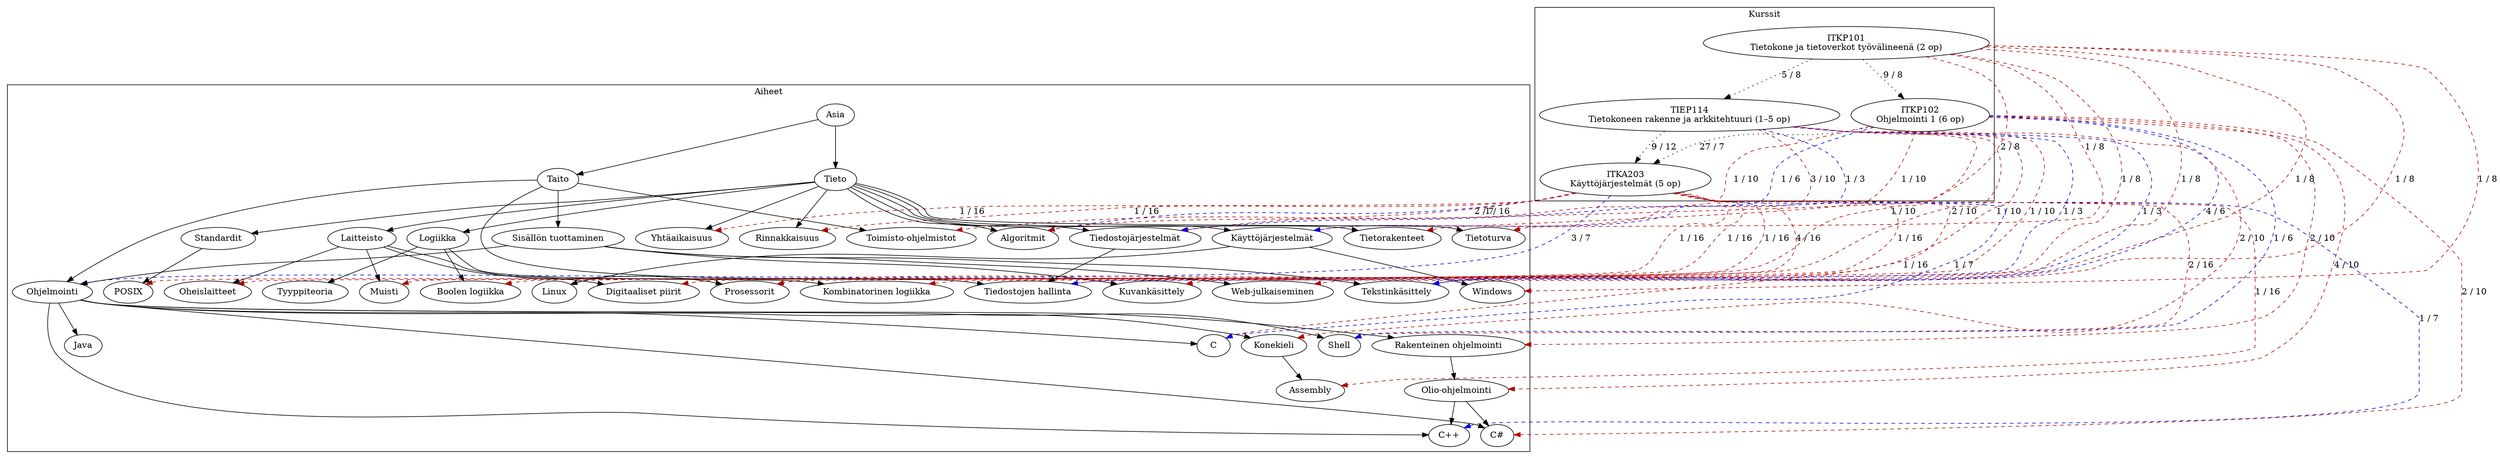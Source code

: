 /// These are Sampsa Kiiskinen's notes
/// from the curriculum development days
/// that were organized from 2024-06-05 to 2024-06-06.

digraph dependencies {
  /// We shall build our model around
  /// the finite network (or finite directed graph) data structure.
  /// If you do not care about finer details,
  /// you may skip any subsequent paragraph that begins with "formally",
  /// and simply feed this file into GraphViz.
  /// This file is a small example
  /// of a result it itself describes how to produce.
  ///
  /// Formally, given the types for source nodes, target nodes,
  /// source node labels, target node labels and edge labels
  ///
  ///     Source : 𝒰,
  ///     Target : 𝒰,
  ///     SourceLabel : 𝒰,
  ///     TargetLabel : 𝒰 and
  ///     EdgeLabel : 𝒰,
  ///
  /// a finite network is an inhabitant of the type
  ///
  ///     FinNet (Source, Target,
  ///             SourceLabel, TargetLabel, EdgeLabel) : 𝒰
  ///
  /// with the projections
  ///
  ///     sources : FinNet (Source, Target,
  ///                       SourceLabel, TargetLabel, EdgeLabel) →
  ///               FinMap (Source, SourceLabel),
  ///
  ///     targets : FinNet (Source, Target,
  ///                       SourceLabel, TargetLabel, EdgeLabel) →
  ///               FinMap (Target, TargetLabel) and
  ///
  ///     arrows : FinNet (Source, Target,
  ///                      SourceLabel, TargetLabel, EdgeLabel) →
  ///              FinMap (Source × Target, EdgeLabel).
  ///
  /// Note that this definition implies
  /// that edges are uniquely determined by their endpoints,
  /// but you can still represent parallel edges
  /// by using nonempty finite sets as edge labels.
  /// We also stratify sources and targets,
  /// so that we can represent morphisms
  /// between different networks as networks themselves.
  /// If sources and targets happen to coincide,
  /// so that we only have the types for nodes and node labels
  ///
  ///     Node : 𝒰 and
  ///     NodeLabel : 𝒰
  ///
  /// and a way to combine node labels in the sense of some
  ///
  ///     semigroup : Semigrp (NodeLabel),
  ///
  /// it is easier to work with just
  ///
  ///     FinNet' (Node, NodeLabel, EdgeLabel) : 𝒰
  ///     FinNet' (Node, NodeLabel, EdgeLabel) ≡
  ///       FinNet (Node, Node, NodeLabel, NodeLabel, EdgeLabel).
  ///
  /// In this case, we can derive the simpler projections
  ///
  ///     nodes : FinNet' (Node, NodeLabel, EdgeLabel) →
  ///             FinMap (Node, NodeLabel)
  ///     nodes (a) ≡ union (operation (semigroup),
  ///                        sources (a), targets (a)) and
  ///
  ///     edges : FinNet' (Node, NodeLabel, EdgeLabel) →
  ///             FinMap (Node × Node, EdgeLabel)
  ///     edges (a) ≡ arrows (a).
  ///
  /// It is also customary to define
  ///
  ///     sources' : FinNet (Source, Target,
  ///                        SourceLabel, TargetLabel, EdgeLabel) →
  ///                FinSet (Source)
  ///     sources' (a) ≡ keys (sources (a)),
  ///
  ///     targets' : FinNet (Source, Target,
  ///                        SourceLabel, TargetLabel, EdgeLabel) →
  ///                FinSet (Target)
  ///     targets' (a) ≡ keys (targets (a)),
  ///
  ///     arrows' : FinNet (Source, Target,
  ///                       SourceLabel, TargetLabel, EdgeLabel) →
  ///               FinSet (Source × Target)
  ///     arrows' (a) ≡ keys (arrows (a)),
  ///
  ///     nodes' : FinNet' (Node, NodeLabel, EdgeLabel) → FinSet (Node)
  ///     nodes' (a) ≡ keys (sources (a)) ∪ keys (targets (a)) and
  ///
  ///     edges' : FinNet' (Node, NodeLabel, EdgeLabel) → FinSet (Node × Node)
  ///     edges' (a) ≡ keys (edges (a)).
  ///
  /// This treatise of finite networks should suffice for now.
  ///
  /// Let there be a finite network of courses (or units or classes).
  /// The nodes of this network are course codes and
  /// its node labels are pairs of course names and credits.
  /// This network must be edgeless,
  /// giving it the structure of a finite set.
  ///
  /// Formally, we have
  ///
  ///     courses : FinNet' (Code, Name × Credits, 𝟘)
  ///
  /// with the (free) property
  ///
  ///     discrete : empty (arrows' (courses)).
  ///
  /// The motivation for having a silly network like this
  /// is to later give it more structure through an embedding.

  edge [style = solid]

  subgraph cluster_courses {
    graph [label = "Kurssit"]

    ITKA203 [label = "\N\nKäyttöjärjestelmät (5 op)"]
    ITKP101 [label = "\N\nTietokone ja tietoverkot työvälineenä (2 op)"]
    ITKP102 [label = "\N\nOhjelmointi 1 (6 op)"]
    TIEP114 [label = "\N\nTietokoneen rakenne ja arkkitehtuuri (1–5 op)"]
  }

  /// Let there be a finite network of domains (or subjects or concepts).
  /// The nodes of this network are arbitrary keywords,
  /// its node labels are things that can be learned and
  /// its edges are hierarchical relations
  /// from less specific to more specific.
  /// This network must be rooted and acyclic,
  /// giving it the structure of a strictly partially ordered set.
  ///
  /// Formally, we have
  ///
  ///     domains : FinNet' (Keyword, Description, 𝟙)
  ///
  /// with the properties
  ///
  ///     initial : exists (i ↦ forall (j ↦ i ≠ j →
  ///                                       ¬ empty (trails (domains, i, j),
  ///                                   nodes' (domains))),
  ///                       nodes' (domains)) and
  ///
  ///     loopfree : forall (i ↦ empty (trails (domains, i, i)),
  ///                        nodes' (domains)).
  ///
  /// These properties are written in terms of trails,
  /// because we want to keep them decidable,
  /// but they also apply to paths and walks.
  /// As a reminder, the conventional terminology is the following.
  ///
  /// | Term     | Vertex Repetitions | Edge Repetitions
  /// |----------|--------------------|------------------
  /// | Trail    | Allowed            | Disallowed
  /// | Walk     | Allowed            | Allowed
  /// | Path     | Disallowed         | Disallowed
  /// | Nonsense | Disallowed         | Allowed
  ///

  subgraph cluster_domains {
    graph [label = "Aiheet"]

    algorithms [label = "Algoritmit"]
    assembly [label = "Assembly"]
    boolean_logic [label = "Boolen logiikka"]
    c [label = "C"]
    c_plus_plus [label = "C++"]
    c_sharp [label = "C#"]
    combinatory_logic [label = "Kombinatorinen logiikka"]
    concurrency [label = "Rinnakkaisuus"]
    content_creation [label = "Sisällön tuottaminen"]
    data_structures [label = "Tietorakenteet"]
    digital_circuits [label = "Digitaaliset piirit"]
    domain [label = "Asia"]
    file_management [label = "Tiedostojen hallinta"]
    file_systems [label = "Tiedostojärjestelmät"]
    hardware [label = "Laitteisto"]
    image_editing [label = "Kuvankäsittely"]
    information_security [label = "Tietoturva"]
    java [label = "Java"]
    knowledge [label = "Tieto"]
    linux [label = "Linux"]
    logic [label = "Logiikka"]
    machine_language [label = "Konekieli"]
    memory [label = "Muisti"]
    object_oriented_programming [label = "Olio-ohjelmointi"]
    office_software [label = "Toimisto-ohjelmistot"]
    operating_systems [label = "Käyttöjärjestelmät"]
    parallelism [label = "Yhtäaikaisuus"]
    peripherals [label = "Oheislaitteet"]
    posix [label = "POSIX"]
    processors [label = "Prosessorit"]
    programming [label = "Ohjelmointi"]
    shell [label = "Shell"]
    skill [label = "Taito"]
    standards [label = "Standardit"]
    structured_programming [label = "Rakenteinen ohjelmointi"]
    text_editing [label = "Tekstinkäsittely"]
    type_theory [label = "Tyyppiteoria"]
    web_publishing [label = "Web-julkaiseminen"]
    windows [label = "Windows"]
  }

  subgraph domains {
    edge [style = solid]

    content_creation -> image_editing
    content_creation -> programming
    content_creation -> text_editing
    content_creation -> web_publishing
    domain -> knowledge
    domain -> skill
    file_systems -> file_management
    hardware -> digital_circuits
    hardware -> memory
    hardware -> peripherals
    hardware -> processors
    knowledge -> algorithms
    knowledge -> concurrency
    knowledge -> data_structures
    knowledge -> file_systems
    knowledge -> hardware
    knowledge -> information_security
    knowledge -> logic
    knowledge -> operating_systems
    knowledge -> parallelism
    knowledge -> standards
    logic -> boolean_logic
    logic -> combinatory_logic
    logic -> type_theory
    machine_language -> assembly
    object_oriented_programming -> c_plus_plus
    object_oriented_programming -> c_sharp
    operating_systems -> linux
    operating_systems -> windows
    programming -> c
    programming -> c_plus_plus
    programming -> c_sharp
    programming -> java
    programming -> machine_language
    programming -> shell
    programming -> structured_programming
    skill -> content_creation
    skill -> file_management
    skill -> office_software
    skill -> programming
    standards -> posix
    structured_programming -> object_oriented_programming
  }

  /// Let there be a finite network of goals (or targets or objectives) and
  /// a finite network of prerequisites (or preliminaries).
  /// The source nodes of these networks are courses,
  /// their target nodes are keywords and
  /// their edge labels are weights.
  /// The weights must be positive rational numbers on the unit interval and
  /// the sums of weights of all the edges
  /// with the same source node must be one.
  /// These networks represent mappings from courses to domains,
  /// which is why their nodes are set to match.
  ///
  /// Formally, we have
  ///
  ///     goals, prerequisites : FinNet (Code, Keyword, 𝟙, 𝟙, ℚ)
  ///
  /// with the properties
  ///
  ///     bounded : forall (w ↦ 0 < w ≤ 1, values (arrows (goals))),
  ///
  ///     sourced : forall (i ↦ i ∈ nodes' (courses), sources' (goals)),
  ///
  ///     targeted : forall (j ↦ j ∈ nodes' (domains), targets' (goals)) and
  ///
  ///     normalized : forall (k ↦ sum (map (((i, j), (w, _)) ↦ w,
  ///                                        filter (((i, j), (w, _)) ↦ i = k,
  ///                                                arrows (goals)))) = 1,
  ///                          map (pr₀, arrows' (goals)))
  ///
  /// for goals and again for prerequisites.
  /// Note that, in the normalized property,
  /// the expression we quantify over is the preimage of the edges and
  /// the expression we filter through is the full set of labeled edges.
  /// The seasoned functional programmer will also notice
  /// that the whole thing is subject to short cut fusion.
  ///
  /// If we are given a malformed network without weights,
  /// we can still recover a well-formed network
  /// by assigning all the edges equal weights using the mapping
  ///
  ///     equalize : ∀ (A : 𝒰), FinSet A → FinSet (A × ℚ)
  ///     equalize (a) ≡ map (x ↦ (x, 1 / size (a)), a).
  ///
  /// If we are given a malformed network
  /// with weights that are not normalized,
  /// we can still recover a well-formed network
  /// by normalizing the weights using the mapping
  ///
  ///     normalize : ∀ (A : 𝒰), FinSet (A × ℚ) → FinSet (A × ℚ)
  ///     normalize (a) ≡ let s ≡ sum (map (pr₁, a)) in
  ///                     if s = 0 then
  ///                     equalize (map (pr₀, a)) else
  ///                     map ((x, w) ↦ (x, w / s), a).
  ///
  /// If we are given a malformed network
  /// with more edges than there are unique endpoints,
  /// we can still recover a well-formed network
  /// by combining parallel edges using the arithmetic mean
  ///
  ///     mean : ∀ (a : FinSet (ℚ)), ¬ empty (a) → ℚ,
  ///
  /// because it has the property
  ///
  ///     contractive : ∀ (a : FinSet (ℚ)), ¬ empty (a) →
  ///                   forall (w ↦ 0 < w ≤ 1, a) → 0 < mean (a) ≤ 1.
  ///
  /// The motivation for using the mean is that,
  /// if there are two mappings from the same course to the same domain,
  /// either it is a mistake or there are two opinions,
  /// so we should choose whatever weight is closest to the intended truth.
  ///
  /// If we are only given one network instead of two,
  /// we can use two copies of it to stand for both
  /// by using the diagonal mapping
  ///
  ///     diag : ∀ (A : 𝒰), A → A × A.
  ///
  /// The motivation for doing so is that,
  /// if there is no other information provided
  /// about a course besides its subjects,
  /// the point of the course is most likely
  /// diving deeper into said subjects.

  edge [style = dashed]

  subgraph goals {
    edge [color = "#b30000"]

    ITKP101 -> office_software [label = "2 / 8"]
    ITKP101 -> file_management [label = "1 / 8"]
    ITKP101 -> image_editing [label = "1 / 8"]
    ITKP101 -> information_security [label = "1 / 8"]
    ITKP101 -> text_editing [label = "1 / 8"]
    ITKP101 -> web_publishing [label = "1 / 8"]
    ITKP101 -> windows [label = "1 / 8"]

    ITKP102 -> object_oriented_programming [label = "4 / 10"]
    ITKP102 -> c_sharp [label = "2 / 10"]
    ITKP102 -> structured_programming [label = "2 / 10"]
    ITKP102 -> algorithms [label = "1 / 10"]
    ITKP102 -> data_structures [label = "1 / 10"]

    ITKA203 -> linux [label = "4 / 16"]
    ITKA203 -> shell [label = "2 / 16"]
    ITKA203 -> assembly [label = "1 / 16"]
    ITKA203 -> c [label = "1 / 16"]
    ITKA203 -> concurrency [label = "1 / 16"]
    ITKA203 -> file_systems [label = "1 / 16"]
    ITKA203 -> memory [label = "1 / 16"]
    ITKA203 -> parallelism [label = "1 / 16"]
    ITKA203 -> peripherals [label = "1 / 16"]
    ITKA203 -> posix [label = "1 / 16"]
    ITKA203 -> processors [label = "1 / 16"]

    TIEP114 -> operating_systems [label = "3 / 10"]
    TIEP114 -> digital_circuits [label = "2 / 10"]
    TIEP114 -> machine_language [label = "2 / 10"]
    TIEP114 -> boolean_logic [label = "1 / 10"]
    TIEP114 -> combinatory_logic [label = "1 / 10"]
    TIEP114 -> processors [label = "1 / 10"]
  }

  subgraph prerequisites {
    edge [color = "#0000e2"]

    ITKP102 -> text_editing [label = "4 / 6"]
    ITKP102 -> file_systems [label = "1 / 6"]
    ITKP102 -> shell [label = "1 / 6"]

    ITKA203 -> programming [label = "3 / 7"]
    ITKA203 -> algorithms [label = "2 / 7"]
    ITKA203 -> c [label = "1 / 7"]
    ITKA203 -> c_plus_plus [label = "1 / 7"]

    TIEP114 -> file_management [label = "1 / 3"]
    TIEP114 -> operating_systems [label = "1 / 3"]
    TIEP114 -> text_editing [label = "1 / 3"]
  }

  /// Our goal is to construct another network of courses,
  /// except this time with weighted edges,
  /// so as to model a fuzzy order between them.
  /// The nodes of this network are course codes,
  /// its node labels are pairs of course names and credits and
  /// its edge labels are weights.
  /// The weights must be positive rational numbers on the unit interval.
  ///
  /// Formally, we want
  ///
  ///     results : FinNet' (Code, Name × Credits, ℚ)
  ///
  /// currently without the familiar property
  ///
  ///     rebounded : forall (w ↦ 0 < w ≤ 1, values (edges (results))).
  ///
  /// We pose the following way to do this as a first demonstration.
  ///
  /// For each pair of courses,
  /// insert an edge between them
  /// if their induced weight is positive.
  /// For each edge starting from the goals of the first course and
  /// for each edge starting from the prerequisites of the second course,
  /// their induced weight is the combination
  /// of the individual weights of the edges,
  /// scaled up by credits and
  /// scaled down by the length of the shortest trail
  /// between their images in the domains.
  /// This should give us an estimate of how much the goals of one course
  /// align with the prerequisites of another, and
  /// visualize the whole thing on the fly.
  ///
  /// Formally, we posit that
  ///
  ///     results ≡
  ///       fold ((a, (k₀, k₁)) ↦
  ///             let s : ℚ
  ///                 s ≡ let b₀, b₁ : FinMap (Code × Keyword, ℚ)
  ///                         b₀ ≡ filter (((i, j), (w, _)) ↦ i = k₀,
  ///                                     arrows (goals))
  ///                         b₁ ≡ filter (((i, j), (w, _)) ↦ i = k₁,
  ///                                     arrows (prerequisites)) in
  ///                     let c₀, c₁ : Credits
  ///                         c₀ ≡ credits (pr₁ (lookup (k₀, courses)))
  ///                         c₁ ≡ credits (pr₁ (lookup (k₁, courses))) in
  ///                     sum (map (((i₀, j₀), (i₁, j₁)) ↦
  ///                               let w₀, w₁ : ℚ
  ///                                   w₀ ≡ lookup ((i₀, j₀), b₀)
  ///                                   w₁ ≡ lookup ((i₁, j₁), b₁) in
  ///                               let t : FinSet (Keyword⁺)
  ///                                   t ≡ trails (domains, j₀, j₁) in
  ///                               if empty (t) then 0 else
  ///                               let n : ℕ
  ///                                   n ≡ length (minimize (length, t)) in
  ///                               ((c₀ × c₁) × (w₀ × w₁)) / (1 + n),
  ///                               keys (b₀) × keys (b₁))) in
  ///             if s = 0 then a else
  ///             insert ((k₀, k₁), s, a),
  ///             courses, nodes' (courses) × nodes' (courses)).
  ///
  /// Alas, this definition is completely arbitrary.
  /// Its fitness can only be verified through experiment,
  /// which is why we need to collect some data.
  ///
  /// We propose the following kind of user interface
  /// for collecting the data from our teachers and staff.
  /// It is intended to be both collaborative and uncoordinated.
  ///
  ///     Edit Networks
  ///
  ///     ┌── Courses ────────────────────────────┐ Frameset for a collaboratively modifiable list.
  ///     │                                       │
  ///     │  [Edit] ITKA203 Käyttöjärjestelmät    │ This list is initially sorted by code and then by name.
  ///     │  [Edit] ITKP102 Ohjelmointi 1         │ Each item also shows a timestamped list of the people editing (serving as a soft lock).
  ///     │  [Edit] ITKA201 Algoritmit 1          │ Editing opens up a frameset.
  ///     │                                       │
  ///     │  ┌── Edit Course ──────────────────┐  │ Frameset for preparing a transaction.
  ///     │  │                                 │  │
  ///     │  │     Code: ITKA201_____________  │  │ Textfield with strict validation.
  ///     │  │     Name: Algoritmit 1________  │  │ Textfield with loose validation.
  ///     │  │  Credits: (x) Exactly 4_        │  │ Radiobutton for one or two spinners for natural numbers
  ///     │  │           ( ) Between __ -- __  │  │ with strict validation for strictly increasing ranges.
  ///     │  │                                 │  │
  ///     │  │  ┌── Goals ──────────────────┐  │  │ Frameset for editing a weighted list.
  ///     │  │  │                           │  │  │
  ///     │  │  │  [-] Algoritmit (2 / 3)   │  │  │ This list is initially sorted by weight and then by name.
  ///     │  │  │  [-] Ohjelmointi (1 / 3)  │  │  │ The given weight is displayed alongside the normalized weight.
  ///     │  │  │  [+] Title (Weight)       │  │  │ FZF finder component sourced on the domains and
  ///     │  │  │                           │  │  │ a spinner for natural numbers.
  ///     │  │  └───────────────────────────┘  │  │
  ///     │  │                                 │  │
  ///     │  │  [↑ Copy] [↓ Copy]              │  │ Buttons to wrangle data (asking for confirmation).
  ///     │  │                                 │  │
  ///     │  │  ┌── Prerequisites ──────────┐  │  │ Frameset that is similar to the one above.
  ///     │  │  │                           │  │  │
  ///     │  │  │  ...                      │  │  │
  ///     │  │  │                           │  │  │
  ///     │  │  └───────────────────────────┘  │  │
  ///     │  │                                 │  │
  ///     │  │  Talk about Your Feelings:      │  │ Textarea for notes (for yourself and other editors).
  ///     │  │  _____________________________  │  │
  ///     │  │  _____________________________  │  │
  ///     │  │  _____________________________  │  │
  ///     │  │                                 │  │
  ///     │  │  [Publish]    [Forget Changes]  │  │ Commit or discard the transaction (asking for confirmation).
  ///     │  │                                 │  │
  ///     │  └─────────────────────────────────┘  │
  ///     │                                       │
  ///     │  [Add New]                            │
  ///     │                                       │
  ///     └───────────────────────────────────────┘
  ///
  ///     ┌── Domains ────────────────────────────┐ Frameset for a collaboratively modifiable list (only for maintainers).
  ///     │                                       │
  ///     │  [Edit]                               │ This button also shows a timestamped list of the people editing (serving as a soft lock).
  ///     │                                       │
  ///     │  ┌── Edit Domains ─────────────────┐  │ Frameset for preparing a transaction.
  ///     │  │                                 │  │
  ///     │  │  [-] Aihe → Taito               │  │ This list of edges is initially sorted by rank and then by name.
  ///     │  │  [-] Aihe → Tieto               │  │ Since the network is rooted, nodes are determined by edges:
  ///     │  │  [-] Taito → Ohjelmointi        │  │ nodes can be added by adding edges that have them as endpoints and
  ///     │  │  [-] Ohjelmointi → Java         │  │ nodes can be removed by removing all the edges that have them as endpoints.
  ///     │  │  [+] Source → Target            │  │ Two FZF finder components sourced on the nodes of the domains.
  ///     │  │                                 │  │
  ///     │  │  [Y] Rooted                     │  │ Two blinkers indicating validation status.
  ///     │  │  [Y] Acyclic                    │  │ Invalid data cannot be committed, because it would break the user interface.
  ///     │  │                                 │  │
  ///     │  │  Talk about Your Feelings:      │  │ Textarea for free notes (for yourself and other editors).
  ///     │  │  _____________________________  │  │
  ///     │  │  _____________________________  │  │
  ///     │  │  _____________________________  │  │
  ///     │  │                                 │  │
  ///     │  │  [Publish]    [Forget Changes]  │  │ Commit or discard the transaction (asking for confirmation).
  ///     │  │                                 │  │
  ///     │  └─────────────────────────────────┘  │
  ///     │                                       │
  ///     └───────────────────────────────────────┘
  ///
  ///     Inspect Networks
  ///
  ///     ┌── Visualizations ─────────────────────┐
  ///     │                                       │
  ///     │  [Show Courses with Computed Weights] │ Buttons to open GraphViz (or other) visualizations.
  ///     │  [Show Domains]                       │
  ///     │  [Show It All]                        │
  ///     │                                       │
  ///     └───────────────────────────────────────┘
  ///
  ///     ┌── Data Files ─────────────────────────┐
  ///     │                                       │
  ///     │  [Export It All as JSON or Whatever]  │ Buttons to export raw data.
  ///     │  [Export Courses as ...]              │
  ///     │  [Export Domains as ...]              │
  ///     │                                       │
  ///     └───────────────────────────────────────┘
  ///
  /// Hopefully, this will help us develop a better curriculum!

  subgraph results {
    edge [style = dotted]

    // ITKP101 -> ITKA203 [label = "0 / 1"]
    ITKP101 -> ITKP102 [label = "9 / 8"]
    ITKP101 -> TIEP114 [label = "5 / 8"]
    ITKP102 -> ITKA203 [label = "27 / 7"]
    // ITKP102 -> TIEP114 [label = "0 / 1"]
    TIEP114 -> ITKA203 [label = "9 / 12"]
    // TIEP114 -> ITKP102 [label = "0 / 1"]
  }

  edge [style = invis]

  /// We quietly place invisible edges
  /// to connect the terminal nodes in the initial graph
  /// with the initial nodes in the terminal graph,
  /// so that the visualization gets arranged better.
  /// These connections have no semantic meaning.

  ITKA203 -> domain
}
